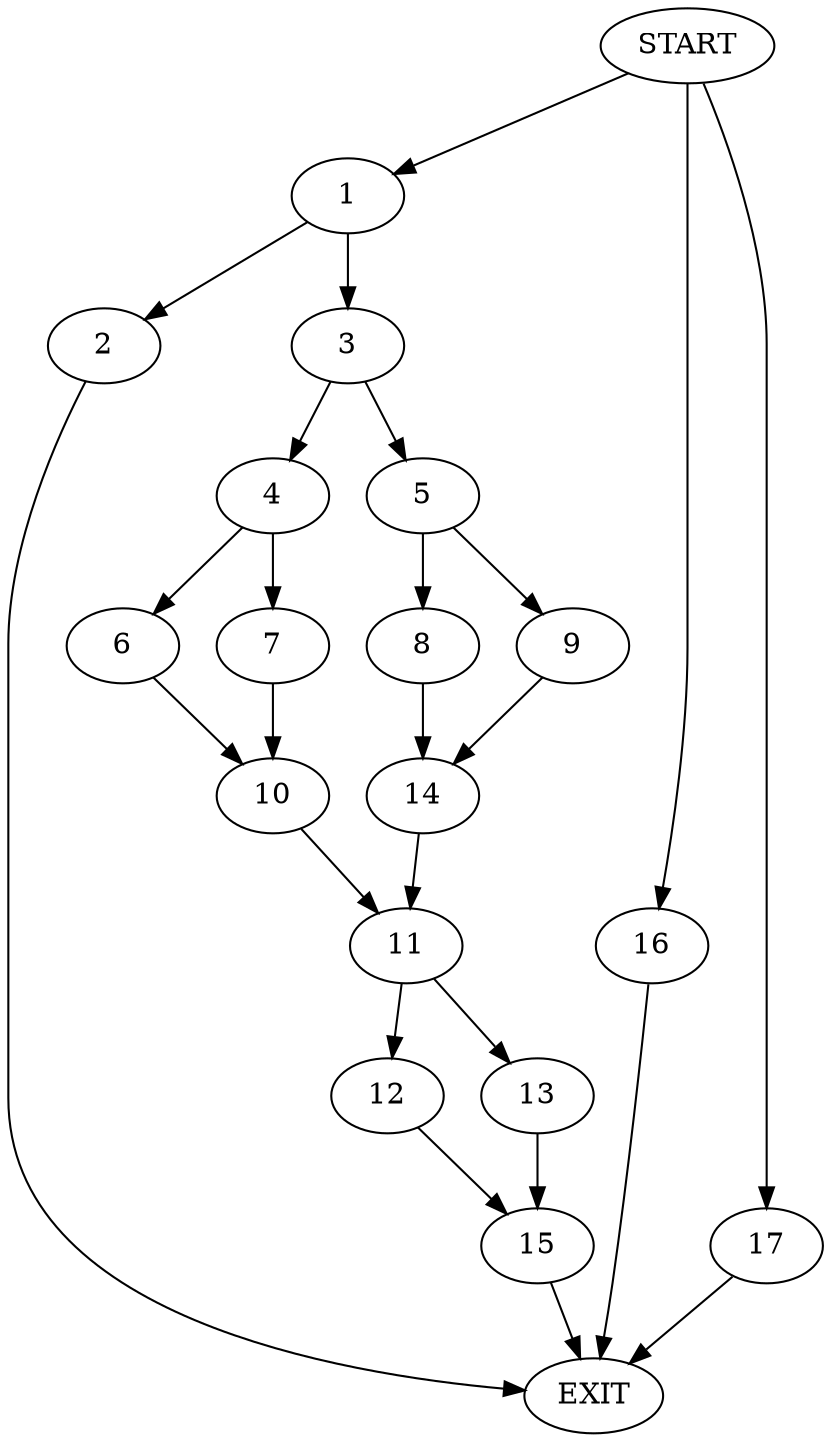 digraph {
0 [label="START"]
18 [label="EXIT"]
0 -> 1
1 -> 2
1 -> 3
2 -> 18
3 -> 4
3 -> 5
4 -> 6
4 -> 7
5 -> 8
5 -> 9
7 -> 10
6 -> 10
10 -> 11
11 -> 12
11 -> 13
9 -> 14
8 -> 14
14 -> 11
12 -> 15
13 -> 15
15 -> 18
0 -> 16
16 -> 18
0 -> 17
17 -> 18
}
